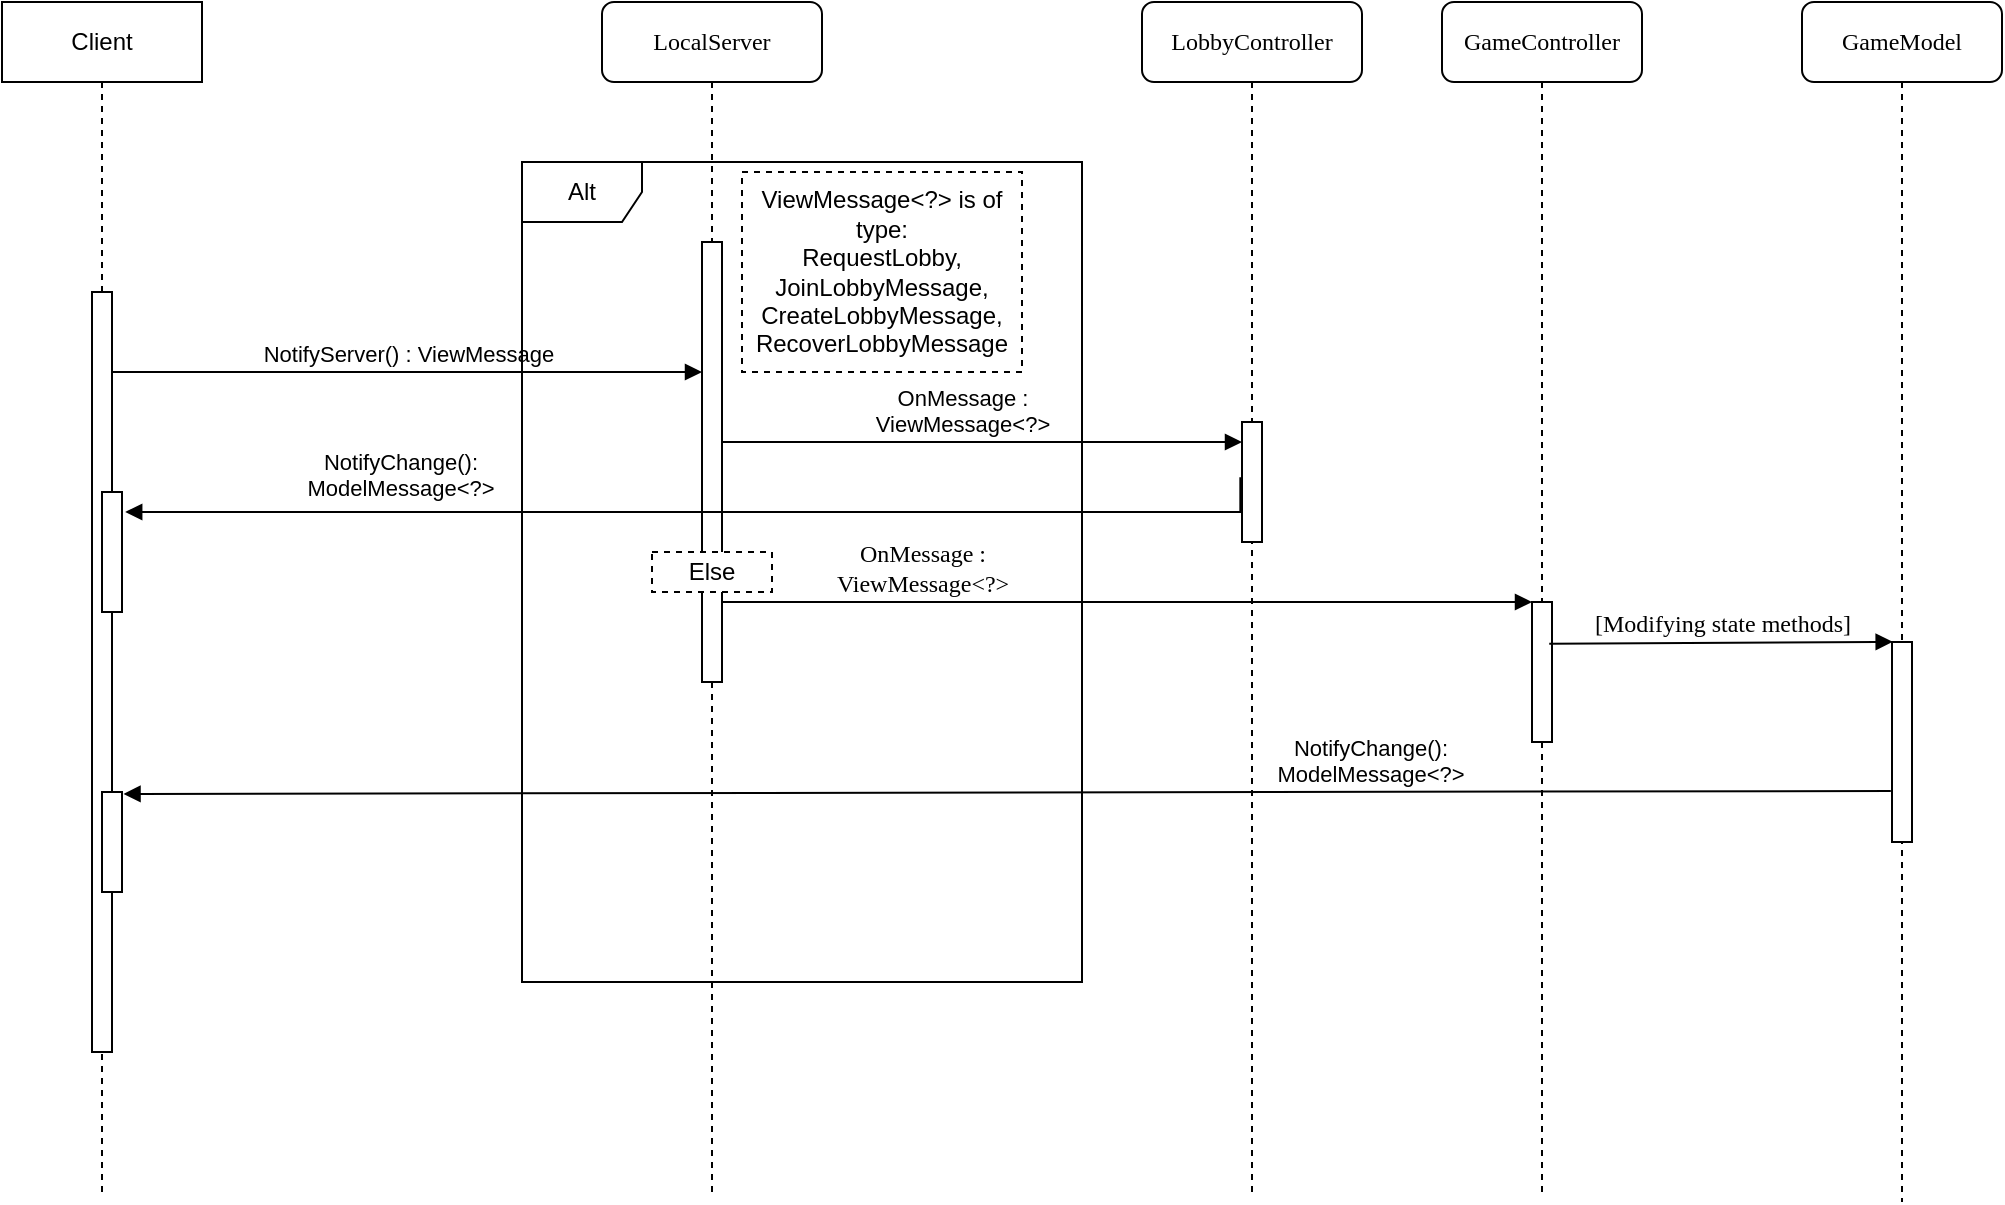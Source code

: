 <mxfile version="21.2.4" type="device">
  <diagram name="Page-1" id="2YBvvXClWsGukQMizWep">
    <mxGraphModel dx="1616" dy="881" grid="1" gridSize="10" guides="1" tooltips="1" connect="1" arrows="1" fold="1" page="1" pageScale="1" pageWidth="850" pageHeight="1100" math="0" shadow="0">
      <root>
        <mxCell id="0" />
        <mxCell id="1" parent="0" />
        <mxCell id="aM9ryv3xv72pqoxQDRHE-1" value="Client" style="shape=umlLifeline;perimeter=lifelinePerimeter;whiteSpace=wrap;html=1;container=0;dropTarget=0;collapsible=0;recursiveResize=0;outlineConnect=0;portConstraint=eastwest;newEdgeStyle={&quot;edgeStyle&quot;:&quot;elbowEdgeStyle&quot;,&quot;elbow&quot;:&quot;vertical&quot;,&quot;curved&quot;:0,&quot;rounded&quot;:0};" parent="1" vertex="1">
          <mxGeometry x="200" y="45" width="100" height="595" as="geometry" />
        </mxCell>
        <mxCell id="aM9ryv3xv72pqoxQDRHE-7" value="NotifyServer() : ViewMessage" style="html=1;verticalAlign=bottom;endArrow=block;edgeStyle=elbowEdgeStyle;elbow=vertical;curved=0;rounded=0;" parent="1" source="aM9ryv3xv72pqoxQDRHE-2" edge="1">
          <mxGeometry relative="1" as="geometry">
            <mxPoint x="360" y="240" as="sourcePoint" />
            <Array as="points">
              <mxPoint x="345" y="230" />
            </Array>
            <mxPoint x="550" y="230" as="targetPoint" />
          </mxGeometry>
        </mxCell>
        <mxCell id="8OXiDW2KUwfAdFJW7s4y-1" value="LocalServer" style="shape=umlLifeline;perimeter=lifelinePerimeter;whiteSpace=wrap;html=1;container=1;collapsible=0;recursiveResize=0;outlineConnect=0;rounded=1;shadow=0;comic=0;labelBackgroundColor=none;strokeWidth=1;fontFamily=Verdana;fontSize=12;align=center;" parent="1" vertex="1">
          <mxGeometry x="500" y="45" width="110" height="595" as="geometry" />
        </mxCell>
        <mxCell id="8OXiDW2KUwfAdFJW7s4y-2" value="" style="html=1;points=[];perimeter=orthogonalPerimeter;rounded=0;shadow=0;comic=0;labelBackgroundColor=none;strokeWidth=1;fontFamily=Verdana;fontSize=12;align=center;" parent="8OXiDW2KUwfAdFJW7s4y-1" vertex="1">
          <mxGeometry x="50" y="120" width="10" height="220" as="geometry" />
        </mxCell>
        <mxCell id="8OXiDW2KUwfAdFJW7s4y-3" value="GameController" style="shape=umlLifeline;perimeter=lifelinePerimeter;whiteSpace=wrap;html=1;container=1;collapsible=0;recursiveResize=0;outlineConnect=0;rounded=1;shadow=0;comic=0;labelBackgroundColor=none;strokeWidth=1;fontFamily=Verdana;fontSize=12;align=center;" parent="1" vertex="1">
          <mxGeometry x="920" y="45" width="100" height="595" as="geometry" />
        </mxCell>
        <mxCell id="8OXiDW2KUwfAdFJW7s4y-4" value="" style="html=1;points=[];perimeter=orthogonalPerimeter;rounded=0;shadow=0;comic=0;labelBackgroundColor=none;strokeWidth=1;fontFamily=Verdana;fontSize=12;align=center;" parent="8OXiDW2KUwfAdFJW7s4y-3" vertex="1">
          <mxGeometry x="45" y="300" width="10" height="70" as="geometry" />
        </mxCell>
        <mxCell id="8OXiDW2KUwfAdFJW7s4y-6" value="OnMessage :&lt;br&gt;ViewMessage&amp;lt;?&amp;gt;" style="html=1;verticalAlign=bottom;endArrow=block;labelBackgroundColor=none;fontFamily=Verdana;fontSize=12;elbow=vertical;rounded=0;" parent="1" target="8OXiDW2KUwfAdFJW7s4y-4" edge="1">
          <mxGeometry x="-0.506" relative="1" as="geometry">
            <mxPoint x="560" y="345" as="sourcePoint" />
            <mxPoint x="750" y="195" as="targetPoint" />
            <mxPoint as="offset" />
            <Array as="points">
              <mxPoint x="620" y="345" />
              <mxPoint x="650" y="345" />
              <mxPoint x="670" y="345" />
            </Array>
          </mxGeometry>
        </mxCell>
        <mxCell id="8OXiDW2KUwfAdFJW7s4y-7" value="Alt" style="shape=umlFrame;whiteSpace=wrap;html=1;pointerEvents=0;" parent="1" vertex="1">
          <mxGeometry x="460" y="125" width="280" height="410" as="geometry" />
        </mxCell>
        <mxCell id="8OXiDW2KUwfAdFJW7s4y-8" value="GameModel" style="shape=umlLifeline;perimeter=lifelinePerimeter;whiteSpace=wrap;html=1;container=1;collapsible=0;recursiveResize=0;outlineConnect=0;rounded=1;shadow=0;comic=0;labelBackgroundColor=none;strokeWidth=1;fontFamily=Verdana;fontSize=12;align=center;size=40;" parent="1" vertex="1">
          <mxGeometry x="1100" y="45" width="100" height="600" as="geometry" />
        </mxCell>
        <mxCell id="8OXiDW2KUwfAdFJW7s4y-9" value="" style="html=1;points=[];perimeter=orthogonalPerimeter;rounded=0;shadow=0;comic=0;labelBackgroundColor=none;strokeWidth=1;fontFamily=Verdana;fontSize=12;align=center;" parent="8OXiDW2KUwfAdFJW7s4y-8" vertex="1">
          <mxGeometry x="45" y="320" width="10" height="100" as="geometry" />
        </mxCell>
        <mxCell id="8OXiDW2KUwfAdFJW7s4y-11" value="Else&lt;br&gt;" style="html=1;whiteSpace=wrap;dashed=1;" parent="1" vertex="1">
          <mxGeometry x="525" y="320" width="60" height="20" as="geometry" />
        </mxCell>
        <mxCell id="8OXiDW2KUwfAdFJW7s4y-12" value="[Modifying state methods]" style="html=1;verticalAlign=bottom;endArrow=block;labelBackgroundColor=none;fontFamily=Verdana;fontSize=12;elbow=vertical;rounded=0;entryX=0.033;entryY=-0.001;entryDx=0;entryDy=0;entryPerimeter=0;exitX=0.862;exitY=0.298;exitDx=0;exitDy=0;exitPerimeter=0;" parent="1" source="8OXiDW2KUwfAdFJW7s4y-4" target="8OXiDW2KUwfAdFJW7s4y-9" edge="1">
          <mxGeometry x="0.002" relative="1" as="geometry">
            <mxPoint x="980" y="365" as="sourcePoint" />
            <mxPoint x="1215" y="304.58" as="targetPoint" />
            <mxPoint as="offset" />
            <Array as="points" />
          </mxGeometry>
        </mxCell>
        <mxCell id="8OXiDW2KUwfAdFJW7s4y-13" value="LobbyController" style="shape=umlLifeline;perimeter=lifelinePerimeter;whiteSpace=wrap;html=1;container=1;collapsible=0;recursiveResize=0;outlineConnect=0;rounded=1;shadow=0;comic=0;labelBackgroundColor=none;strokeWidth=1;fontFamily=Verdana;fontSize=12;align=center;" parent="1" vertex="1">
          <mxGeometry x="770" y="45" width="110" height="595" as="geometry" />
        </mxCell>
        <mxCell id="8OXiDW2KUwfAdFJW7s4y-14" value="" style="html=1;points=[];perimeter=orthogonalPerimeter;rounded=0;shadow=0;comic=0;labelBackgroundColor=none;strokeWidth=1;fontFamily=Verdana;fontSize=12;align=center;" parent="8OXiDW2KUwfAdFJW7s4y-13" vertex="1">
          <mxGeometry x="50" y="210" width="10" height="60" as="geometry" />
        </mxCell>
        <mxCell id="8OXiDW2KUwfAdFJW7s4y-15" value="OnMessage :&lt;br&gt;ViewMessage&amp;lt;?&amp;gt;" style="html=1;verticalAlign=bottom;endArrow=block;edgeStyle=elbowEdgeStyle;elbow=vertical;curved=0;rounded=0;" parent="1" edge="1">
          <mxGeometry x="-0.077" width="80" relative="1" as="geometry">
            <mxPoint x="560" y="265" as="sourcePoint" />
            <mxPoint x="820" y="265" as="targetPoint" />
            <mxPoint as="offset" />
          </mxGeometry>
        </mxCell>
        <mxCell id="8OXiDW2KUwfAdFJW7s4y-17" value="ViewMessage&amp;lt;?&amp;gt; is of type:&lt;br&gt;RequestLobby,&lt;br&gt;JoinLobbyMessage,&lt;br&gt;CreateLobbyMessage,&lt;br&gt;RecoverLobbyMessage" style="html=1;whiteSpace=wrap;dashed=1;" parent="1" vertex="1">
          <mxGeometry x="570" y="130" width="140" height="100" as="geometry" />
        </mxCell>
        <mxCell id="aM9ryv3xv72pqoxQDRHE-2" value="" style="html=1;points=[];perimeter=orthogonalPerimeter;outlineConnect=0;targetShapes=umlLifeline;portConstraint=eastwest;newEdgeStyle={&quot;edgeStyle&quot;:&quot;elbowEdgeStyle&quot;,&quot;elbow&quot;:&quot;vertical&quot;,&quot;curved&quot;:0,&quot;rounded&quot;:0};" parent="1" vertex="1">
          <mxGeometry x="245" y="190" width="10" height="380" as="geometry" />
        </mxCell>
        <mxCell id="8OXiDW2KUwfAdFJW7s4y-19" value="NotifyChange():&lt;br&gt;ModelMessage&amp;lt;?&amp;gt;" style="html=1;verticalAlign=bottom;endArrow=block;edgeStyle=elbowEdgeStyle;elbow=vertical;curved=0;rounded=0;exitX=-0.083;exitY=0.461;exitDx=0;exitDy=0;exitPerimeter=0;entryX=1.16;entryY=0.153;entryDx=0;entryDy=0;entryPerimeter=0;" parent="1" source="8OXiDW2KUwfAdFJW7s4y-14" target="8OXiDW2KUwfAdFJW7s4y-20" edge="1">
          <mxGeometry x="0.521" y="-3" width="80" relative="1" as="geometry">
            <mxPoint x="630" y="320" as="sourcePoint" />
            <mxPoint x="710" y="320" as="targetPoint" />
            <mxPoint as="offset" />
            <Array as="points">
              <mxPoint x="500" y="300" />
            </Array>
          </mxGeometry>
        </mxCell>
        <mxCell id="8OXiDW2KUwfAdFJW7s4y-20" value="" style="html=1;points=[];perimeter=orthogonalPerimeter;rounded=0;shadow=0;comic=0;labelBackgroundColor=none;strokeWidth=1;fontFamily=Verdana;fontSize=12;align=center;" parent="1" vertex="1">
          <mxGeometry x="250" y="290" width="10" height="60" as="geometry" />
        </mxCell>
        <mxCell id="8OXiDW2KUwfAdFJW7s4y-21" value="" style="html=1;points=[];perimeter=orthogonalPerimeter;rounded=0;shadow=0;comic=0;labelBackgroundColor=none;strokeWidth=1;fontFamily=Verdana;fontSize=12;align=center;" parent="1" vertex="1">
          <mxGeometry x="250" y="440" width="10" height="50" as="geometry" />
        </mxCell>
        <mxCell id="8OXiDW2KUwfAdFJW7s4y-18" value="NotifyChange():&lt;br&gt;ModelMessage&amp;lt;?&amp;gt;" style="html=1;verticalAlign=bottom;endArrow=block;elbow=vertical;rounded=0;entryX=1.077;entryY=0.02;entryDx=0;entryDy=0;entryPerimeter=0;exitX=-0.058;exitY=0.745;exitDx=0;exitDy=0;exitPerimeter=0;" parent="1" target="8OXiDW2KUwfAdFJW7s4y-21" edge="1" source="8OXiDW2KUwfAdFJW7s4y-9">
          <mxGeometry x="-0.41" width="80" relative="1" as="geometry">
            <mxPoint x="1140" y="440" as="sourcePoint" />
            <mxPoint x="270" y="450" as="targetPoint" />
            <mxPoint as="offset" />
          </mxGeometry>
        </mxCell>
      </root>
    </mxGraphModel>
  </diagram>
</mxfile>
